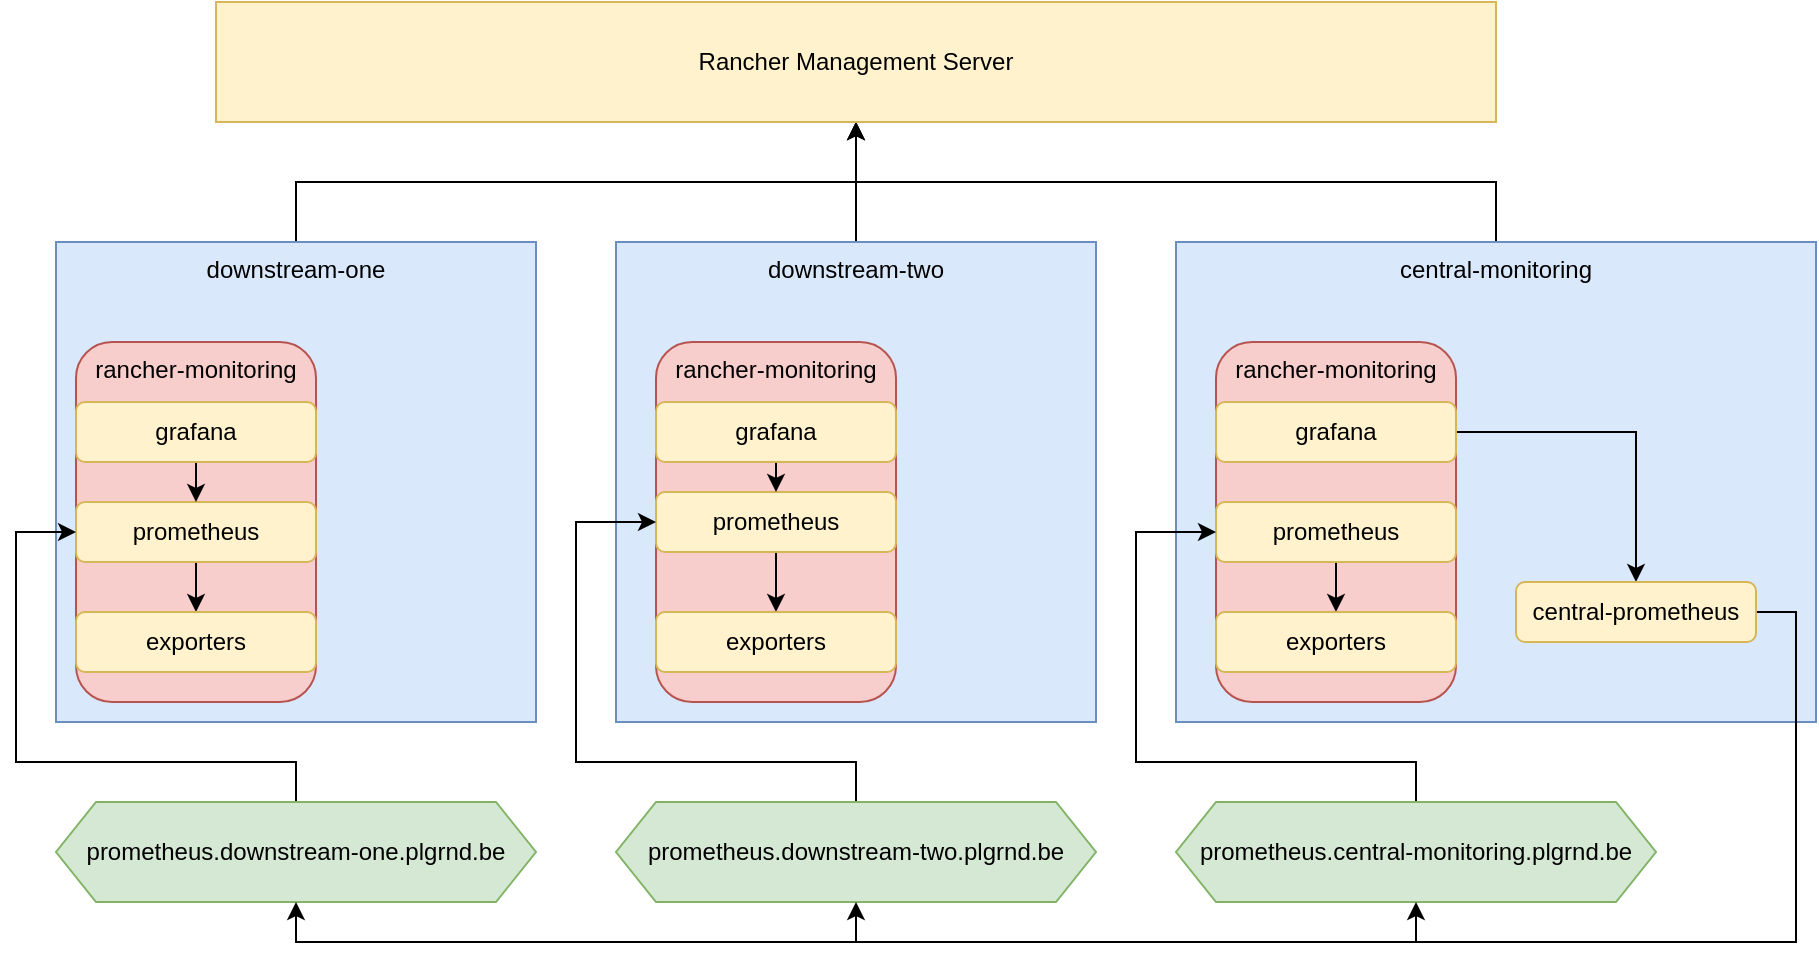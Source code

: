<mxfile version="19.0.3" type="device"><diagram id="gJoZOTBJY_H68CFcFgAY" name="Seite-1"><mxGraphModel dx="1106" dy="997" grid="1" gridSize="10" guides="1" tooltips="1" connect="1" arrows="1" fold="1" page="1" pageScale="1" pageWidth="827" pageHeight="1169" math="0" shadow="0"><root><mxCell id="0"/><mxCell id="1" parent="0"/><mxCell id="v3cqLoRxZOtBqyNBJ0l4-31" style="edgeStyle=orthogonalEdgeStyle;rounded=0;orthogonalLoop=1;jettySize=auto;html=1;exitX=0.5;exitY=0;exitDx=0;exitDy=0;entryX=0.5;entryY=1;entryDx=0;entryDy=0;" edge="1" parent="1" source="v3cqLoRxZOtBqyNBJ0l4-1" target="v3cqLoRxZOtBqyNBJ0l4-30"><mxGeometry relative="1" as="geometry"/></mxCell><mxCell id="v3cqLoRxZOtBqyNBJ0l4-1" value="downstream-one" style="whiteSpace=wrap;html=1;aspect=fixed;verticalAlign=top;fillColor=#dae8fc;strokeColor=#6c8ebf;" vertex="1" parent="1"><mxGeometry x="40" y="400" width="240" height="240" as="geometry"/></mxCell><mxCell id="v3cqLoRxZOtBqyNBJ0l4-32" style="edgeStyle=orthogonalEdgeStyle;rounded=0;orthogonalLoop=1;jettySize=auto;html=1;exitX=0.5;exitY=0;exitDx=0;exitDy=0;entryX=0.5;entryY=1;entryDx=0;entryDy=0;" edge="1" parent="1" source="v3cqLoRxZOtBqyNBJ0l4-4" target="v3cqLoRxZOtBqyNBJ0l4-30"><mxGeometry relative="1" as="geometry"><mxPoint x="420" y="340" as="targetPoint"/></mxGeometry></mxCell><mxCell id="v3cqLoRxZOtBqyNBJ0l4-4" value="downstream-two" style="whiteSpace=wrap;html=1;aspect=fixed;verticalAlign=top;fillColor=#dae8fc;strokeColor=#6c8ebf;" vertex="1" parent="1"><mxGeometry x="320" y="400" width="240" height="240" as="geometry"/></mxCell><mxCell id="v3cqLoRxZOtBqyNBJ0l4-33" style="edgeStyle=orthogonalEdgeStyle;rounded=0;orthogonalLoop=1;jettySize=auto;html=1;exitX=0.5;exitY=0;exitDx=0;exitDy=0;entryX=0.5;entryY=1;entryDx=0;entryDy=0;" edge="1" parent="1" source="v3cqLoRxZOtBqyNBJ0l4-5" target="v3cqLoRxZOtBqyNBJ0l4-30"><mxGeometry relative="1" as="geometry"><mxPoint x="420" y="340" as="targetPoint"/></mxGeometry></mxCell><mxCell id="v3cqLoRxZOtBqyNBJ0l4-5" value="central-monitoring" style="whiteSpace=wrap;html=1;verticalAlign=top;fillColor=#dae8fc;strokeColor=#6c8ebf;" vertex="1" parent="1"><mxGeometry x="600" y="400" width="320" height="240" as="geometry"/></mxCell><mxCell id="v3cqLoRxZOtBqyNBJ0l4-6" value="rancher-monitoring" style="rounded=1;whiteSpace=wrap;html=1;verticalAlign=top;fillColor=#f8cecc;strokeColor=#b85450;" vertex="1" parent="1"><mxGeometry x="50" y="450" width="120" height="180" as="geometry"/></mxCell><mxCell id="v3cqLoRxZOtBqyNBJ0l4-7" value="rancher-monitoring" style="rounded=1;whiteSpace=wrap;html=1;verticalAlign=top;fillColor=#f8cecc;strokeColor=#b85450;" vertex="1" parent="1"><mxGeometry x="340" y="450" width="120" height="180" as="geometry"/></mxCell><mxCell id="v3cqLoRxZOtBqyNBJ0l4-8" value="rancher-monitoring" style="rounded=1;whiteSpace=wrap;html=1;verticalAlign=top;fillColor=#f8cecc;strokeColor=#b85450;" vertex="1" parent="1"><mxGeometry x="620" y="450" width="120" height="180" as="geometry"/></mxCell><mxCell id="v3cqLoRxZOtBqyNBJ0l4-22" style="edgeStyle=orthogonalEdgeStyle;rounded=0;orthogonalLoop=1;jettySize=auto;html=1;exitX=0.5;exitY=1;exitDx=0;exitDy=0;entryX=0.5;entryY=0;entryDx=0;entryDy=0;" edge="1" parent="1" source="v3cqLoRxZOtBqyNBJ0l4-9" target="v3cqLoRxZOtBqyNBJ0l4-21"><mxGeometry relative="1" as="geometry"/></mxCell><mxCell id="v3cqLoRxZOtBqyNBJ0l4-9" value="prometheus" style="rounded=1;whiteSpace=wrap;html=1;fillColor=#fff2cc;strokeColor=#d6b656;" vertex="1" parent="1"><mxGeometry x="50" y="530" width="120" height="30" as="geometry"/></mxCell><mxCell id="v3cqLoRxZOtBqyNBJ0l4-23" style="edgeStyle=orthogonalEdgeStyle;rounded=0;orthogonalLoop=1;jettySize=auto;html=1;exitX=0.5;exitY=1;exitDx=0;exitDy=0;entryX=0.5;entryY=0;entryDx=0;entryDy=0;" edge="1" parent="1" source="v3cqLoRxZOtBqyNBJ0l4-10" target="v3cqLoRxZOtBqyNBJ0l4-20"><mxGeometry relative="1" as="geometry"/></mxCell><mxCell id="v3cqLoRxZOtBqyNBJ0l4-10" value="prometheus" style="rounded=1;whiteSpace=wrap;html=1;fillColor=#fff2cc;strokeColor=#d6b656;" vertex="1" parent="1"><mxGeometry x="340" y="525" width="120" height="30" as="geometry"/></mxCell><mxCell id="v3cqLoRxZOtBqyNBJ0l4-24" style="edgeStyle=orthogonalEdgeStyle;rounded=0;orthogonalLoop=1;jettySize=auto;html=1;exitX=0.5;exitY=1;exitDx=0;exitDy=0;entryX=0.5;entryY=0;entryDx=0;entryDy=0;" edge="1" parent="1" source="v3cqLoRxZOtBqyNBJ0l4-11" target="v3cqLoRxZOtBqyNBJ0l4-19"><mxGeometry relative="1" as="geometry"/></mxCell><mxCell id="v3cqLoRxZOtBqyNBJ0l4-11" value="prometheus" style="rounded=1;whiteSpace=wrap;html=1;fillColor=#fff2cc;strokeColor=#d6b656;" vertex="1" parent="1"><mxGeometry x="620" y="530" width="120" height="30" as="geometry"/></mxCell><mxCell id="v3cqLoRxZOtBqyNBJ0l4-29" style="edgeStyle=orthogonalEdgeStyle;rounded=0;orthogonalLoop=1;jettySize=auto;html=1;exitX=1;exitY=0.5;exitDx=0;exitDy=0;entryX=0.5;entryY=0;entryDx=0;entryDy=0;" edge="1" parent="1" source="v3cqLoRxZOtBqyNBJ0l4-12" target="v3cqLoRxZOtBqyNBJ0l4-18"><mxGeometry relative="1" as="geometry"/></mxCell><mxCell id="v3cqLoRxZOtBqyNBJ0l4-12" value="grafana" style="rounded=1;whiteSpace=wrap;html=1;fillColor=#fff2cc;strokeColor=#d6b656;" vertex="1" parent="1"><mxGeometry x="620" y="480" width="120" height="30" as="geometry"/></mxCell><mxCell id="v3cqLoRxZOtBqyNBJ0l4-25" style="edgeStyle=orthogonalEdgeStyle;rounded=0;orthogonalLoop=1;jettySize=auto;html=1;exitX=0.5;exitY=1;exitDx=0;exitDy=0;entryX=0.5;entryY=0;entryDx=0;entryDy=0;" edge="1" parent="1" source="v3cqLoRxZOtBqyNBJ0l4-13" target="v3cqLoRxZOtBqyNBJ0l4-10"><mxGeometry relative="1" as="geometry"/></mxCell><mxCell id="v3cqLoRxZOtBqyNBJ0l4-13" value="grafana" style="rounded=1;whiteSpace=wrap;html=1;fillColor=#fff2cc;strokeColor=#d6b656;" vertex="1" parent="1"><mxGeometry x="340" y="480" width="120" height="30" as="geometry"/></mxCell><mxCell id="v3cqLoRxZOtBqyNBJ0l4-28" style="edgeStyle=orthogonalEdgeStyle;rounded=0;orthogonalLoop=1;jettySize=auto;html=1;exitX=0.5;exitY=1;exitDx=0;exitDy=0;entryX=0.5;entryY=0;entryDx=0;entryDy=0;" edge="1" parent="1" source="v3cqLoRxZOtBqyNBJ0l4-14" target="v3cqLoRxZOtBqyNBJ0l4-9"><mxGeometry relative="1" as="geometry"/></mxCell><mxCell id="v3cqLoRxZOtBqyNBJ0l4-14" value="grafana" style="rounded=1;whiteSpace=wrap;html=1;fillColor=#fff2cc;strokeColor=#d6b656;" vertex="1" parent="1"><mxGeometry x="50" y="480" width="120" height="30" as="geometry"/></mxCell><mxCell id="v3cqLoRxZOtBqyNBJ0l4-39" style="edgeStyle=orthogonalEdgeStyle;rounded=0;orthogonalLoop=1;jettySize=auto;html=1;entryX=0;entryY=0.5;entryDx=0;entryDy=0;" edge="1" parent="1" source="v3cqLoRxZOtBqyNBJ0l4-15" target="v3cqLoRxZOtBqyNBJ0l4-9"><mxGeometry relative="1" as="geometry"><Array as="points"><mxPoint x="160" y="660"/><mxPoint x="20" y="660"/><mxPoint x="20" y="545"/></Array></mxGeometry></mxCell><mxCell id="v3cqLoRxZOtBqyNBJ0l4-15" value="prometheus.downstream-one.plgrnd.be" style="shape=hexagon;perimeter=hexagonPerimeter2;whiteSpace=wrap;html=1;fixedSize=1;fillColor=#d5e8d4;strokeColor=#82b366;" vertex="1" parent="1"><mxGeometry x="40" y="680" width="240" height="50" as="geometry"/></mxCell><mxCell id="v3cqLoRxZOtBqyNBJ0l4-38" style="edgeStyle=orthogonalEdgeStyle;rounded=0;orthogonalLoop=1;jettySize=auto;html=1;entryX=0;entryY=0.5;entryDx=0;entryDy=0;" edge="1" parent="1" source="v3cqLoRxZOtBqyNBJ0l4-16" target="v3cqLoRxZOtBqyNBJ0l4-10"><mxGeometry relative="1" as="geometry"><Array as="points"><mxPoint x="440" y="660"/><mxPoint x="300" y="660"/><mxPoint x="300" y="540"/></Array></mxGeometry></mxCell><mxCell id="v3cqLoRxZOtBqyNBJ0l4-16" value="prometheus.downstream-two.plgrnd.be" style="shape=hexagon;perimeter=hexagonPerimeter2;whiteSpace=wrap;html=1;fixedSize=1;fillColor=#d5e8d4;strokeColor=#82b366;" vertex="1" parent="1"><mxGeometry x="320" y="680" width="240" height="50" as="geometry"/></mxCell><mxCell id="v3cqLoRxZOtBqyNBJ0l4-37" style="edgeStyle=orthogonalEdgeStyle;rounded=0;orthogonalLoop=1;jettySize=auto;html=1;exitX=0.5;exitY=0;exitDx=0;exitDy=0;entryX=0;entryY=0.5;entryDx=0;entryDy=0;" edge="1" parent="1" source="v3cqLoRxZOtBqyNBJ0l4-17" target="v3cqLoRxZOtBqyNBJ0l4-11"><mxGeometry relative="1" as="geometry"><Array as="points"><mxPoint x="720" y="660"/><mxPoint x="580" y="660"/><mxPoint x="580" y="545"/></Array></mxGeometry></mxCell><mxCell id="v3cqLoRxZOtBqyNBJ0l4-17" value="prometheus.central-monitoring.plgrnd.be" style="shape=hexagon;perimeter=hexagonPerimeter2;whiteSpace=wrap;html=1;fixedSize=1;fillColor=#d5e8d4;strokeColor=#82b366;" vertex="1" parent="1"><mxGeometry x="600" y="680" width="240" height="50" as="geometry"/></mxCell><mxCell id="v3cqLoRxZOtBqyNBJ0l4-40" style="edgeStyle=orthogonalEdgeStyle;rounded=0;orthogonalLoop=1;jettySize=auto;html=1;exitX=1;exitY=0.5;exitDx=0;exitDy=0;entryX=0.5;entryY=1;entryDx=0;entryDy=0;" edge="1" parent="1" source="v3cqLoRxZOtBqyNBJ0l4-18" target="v3cqLoRxZOtBqyNBJ0l4-17"><mxGeometry relative="1" as="geometry"/></mxCell><mxCell id="v3cqLoRxZOtBqyNBJ0l4-41" style="edgeStyle=orthogonalEdgeStyle;rounded=0;orthogonalLoop=1;jettySize=auto;html=1;exitX=1;exitY=0.5;exitDx=0;exitDy=0;entryX=0.5;entryY=1;entryDx=0;entryDy=0;" edge="1" parent="1" source="v3cqLoRxZOtBqyNBJ0l4-18" target="v3cqLoRxZOtBqyNBJ0l4-16"><mxGeometry relative="1" as="geometry"/></mxCell><mxCell id="v3cqLoRxZOtBqyNBJ0l4-42" style="edgeStyle=orthogonalEdgeStyle;rounded=0;orthogonalLoop=1;jettySize=auto;html=1;exitX=1;exitY=0.5;exitDx=0;exitDy=0;entryX=0.5;entryY=1;entryDx=0;entryDy=0;" edge="1" parent="1" source="v3cqLoRxZOtBqyNBJ0l4-18" target="v3cqLoRxZOtBqyNBJ0l4-15"><mxGeometry relative="1" as="geometry"/></mxCell><mxCell id="v3cqLoRxZOtBqyNBJ0l4-18" value="central-prometheus" style="rounded=1;whiteSpace=wrap;html=1;fillColor=#fff2cc;strokeColor=#d6b656;" vertex="1" parent="1"><mxGeometry x="770" y="570" width="120" height="30" as="geometry"/></mxCell><mxCell id="v3cqLoRxZOtBqyNBJ0l4-19" value="exporters" style="rounded=1;whiteSpace=wrap;html=1;fillColor=#fff2cc;strokeColor=#d6b656;" vertex="1" parent="1"><mxGeometry x="620" y="585" width="120" height="30" as="geometry"/></mxCell><mxCell id="v3cqLoRxZOtBqyNBJ0l4-20" value="exporters" style="rounded=1;whiteSpace=wrap;html=1;fillColor=#fff2cc;strokeColor=#d6b656;" vertex="1" parent="1"><mxGeometry x="340" y="585" width="120" height="30" as="geometry"/></mxCell><mxCell id="v3cqLoRxZOtBqyNBJ0l4-21" value="exporters" style="rounded=1;whiteSpace=wrap;html=1;fillColor=#fff2cc;strokeColor=#d6b656;" vertex="1" parent="1"><mxGeometry x="50" y="585" width="120" height="30" as="geometry"/></mxCell><mxCell id="v3cqLoRxZOtBqyNBJ0l4-30" value="Rancher Management Server" style="rounded=0;whiteSpace=wrap;html=1;fillColor=#fff2cc;strokeColor=#d6b656;" vertex="1" parent="1"><mxGeometry x="120" y="280" width="640" height="60" as="geometry"/></mxCell></root></mxGraphModel></diagram></mxfile>